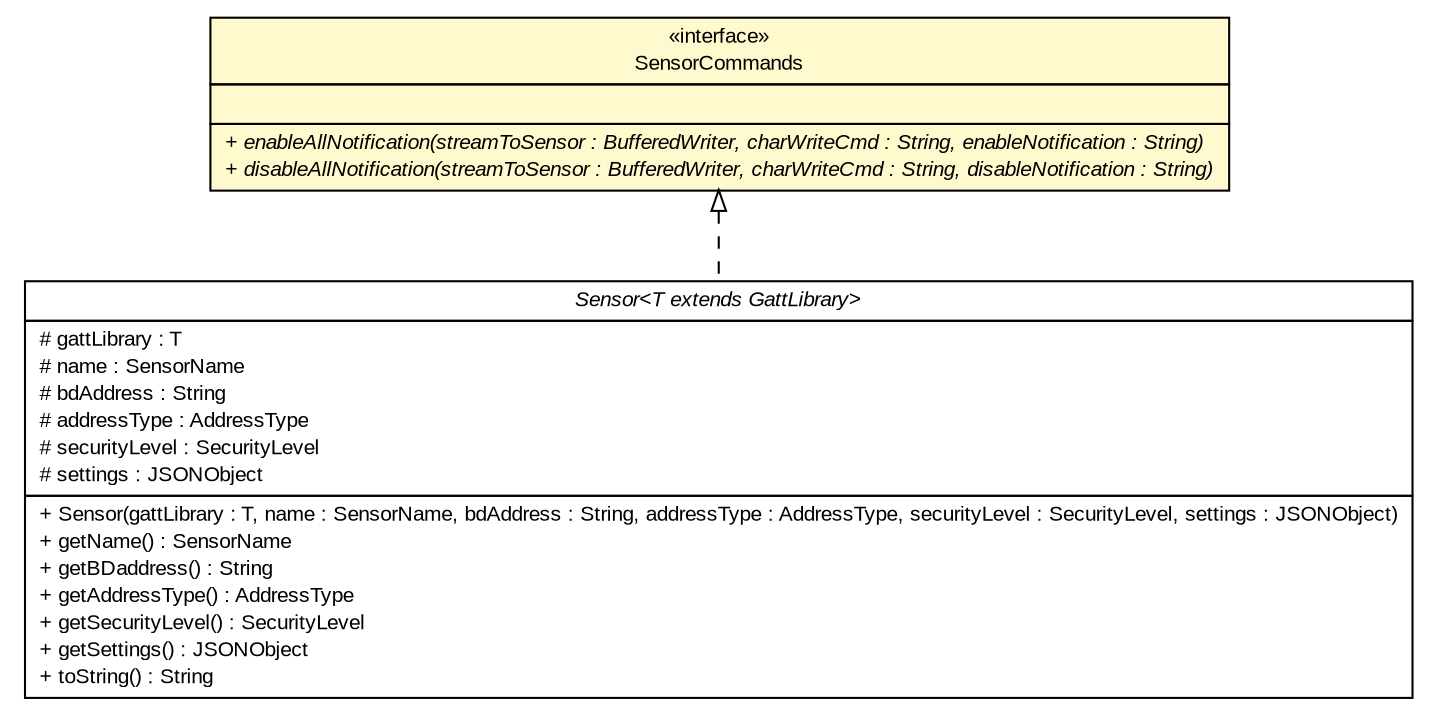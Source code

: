 #!/usr/local/bin/dot
#
# Class diagram 
# Generated by UMLGraph version R5_6 (http://www.umlgraph.org/)
#

digraph G {
	edge [fontname="arial",fontsize=10,labelfontname="arial",labelfontsize=10];
	node [fontname="arial",fontsize=10,shape=plaintext];
	nodesep=0.25;
	ranksep=0.5;
	// de.fhg.fit.biomos.sensorplatform.sensor.SensorCommands
	c5218 [label=<<table title="de.fhg.fit.biomos.sensorplatform.sensor.SensorCommands" border="0" cellborder="1" cellspacing="0" cellpadding="2" port="p" bgcolor="lemonChiffon" href="./SensorCommands.html">
		<tr><td><table border="0" cellspacing="0" cellpadding="1">
<tr><td align="center" balign="center"> &#171;interface&#187; </td></tr>
<tr><td align="center" balign="center"> SensorCommands </td></tr>
		</table></td></tr>
		<tr><td><table border="0" cellspacing="0" cellpadding="1">
<tr><td align="left" balign="left">  </td></tr>
		</table></td></tr>
		<tr><td><table border="0" cellspacing="0" cellpadding="1">
<tr><td align="left" balign="left"><font face="arial italic" point-size="10.0"> + enableAllNotification(streamToSensor : BufferedWriter, charWriteCmd : String, enableNotification : String) </font></td></tr>
<tr><td align="left" balign="left"><font face="arial italic" point-size="10.0"> + disableAllNotification(streamToSensor : BufferedWriter, charWriteCmd : String, disableNotification : String) </font></td></tr>
		</table></td></tr>
		</table>>, URL="./SensorCommands.html", fontname="arial", fontcolor="black", fontsize=10.0];
	// de.fhg.fit.biomos.sensorplatform.sensor.Sensor<T extends de.fhg.fit.biomos.sensorplatform.gatt.GattLibrary>
	c5219 [label=<<table title="de.fhg.fit.biomos.sensorplatform.sensor.Sensor" border="0" cellborder="1" cellspacing="0" cellpadding="2" port="p" href="./Sensor.html">
		<tr><td><table border="0" cellspacing="0" cellpadding="1">
<tr><td align="center" balign="center"><font face="arial italic"> Sensor&lt;T extends GattLibrary&gt; </font></td></tr>
		</table></td></tr>
		<tr><td><table border="0" cellspacing="0" cellpadding="1">
<tr><td align="left" balign="left"> # gattLibrary : T </td></tr>
<tr><td align="left" balign="left"> # name : SensorName </td></tr>
<tr><td align="left" balign="left"> # bdAddress : String </td></tr>
<tr><td align="left" balign="left"> # addressType : AddressType </td></tr>
<tr><td align="left" balign="left"> # securityLevel : SecurityLevel </td></tr>
<tr><td align="left" balign="left"> # settings : JSONObject </td></tr>
		</table></td></tr>
		<tr><td><table border="0" cellspacing="0" cellpadding="1">
<tr><td align="left" balign="left"> + Sensor(gattLibrary : T, name : SensorName, bdAddress : String, addressType : AddressType, securityLevel : SecurityLevel, settings : JSONObject) </td></tr>
<tr><td align="left" balign="left"> + getName() : SensorName </td></tr>
<tr><td align="left" balign="left"> + getBDaddress() : String </td></tr>
<tr><td align="left" balign="left"> + getAddressType() : AddressType </td></tr>
<tr><td align="left" balign="left"> + getSecurityLevel() : SecurityLevel </td></tr>
<tr><td align="left" balign="left"> + getSettings() : JSONObject </td></tr>
<tr><td align="left" balign="left"> + toString() : String </td></tr>
		</table></td></tr>
		</table>>, URL="./Sensor.html", fontname="arial", fontcolor="black", fontsize=10.0];
	//de.fhg.fit.biomos.sensorplatform.sensor.Sensor<T extends de.fhg.fit.biomos.sensorplatform.gatt.GattLibrary> implements de.fhg.fit.biomos.sensorplatform.sensor.SensorCommands
	c5218:p -> c5219:p [dir=back,arrowtail=empty,style=dashed];
}

